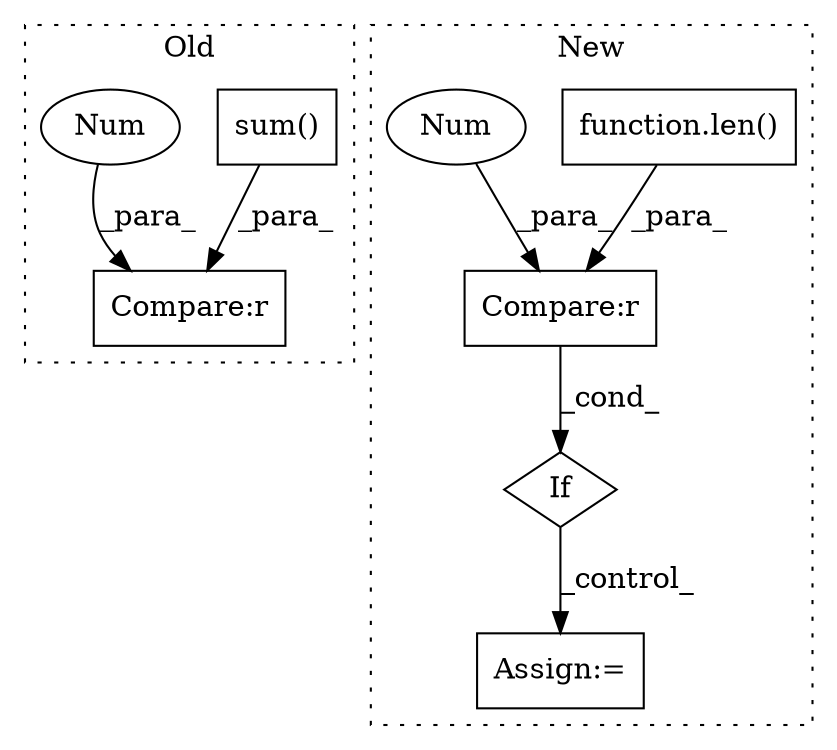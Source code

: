 digraph G {
subgraph cluster0 {
1 [label="sum()" a="75" s="11830" l="14" shape="box"];
7 [label="Compare:r" a="40" s="11830" l="19" shape="box"];
8 [label="Num" a="76" s="11848" l="1" shape="ellipse"];
label = "Old";
style="dotted";
}
subgraph cluster1 {
2 [label="function.len()" a="75" s="14330,14343" l="4,1" shape="box"];
3 [label="Compare:r" a="40" s="14330" l="19" shape="box"];
4 [label="Num" a="76" s="14348" l="1" shape="ellipse"];
5 [label="If" a="96" s="14327" l="3" shape="diamond"];
6 [label="Assign:=" a="68" s="14376" l="3" shape="box"];
label = "New";
style="dotted";
}
1 -> 7 [label="_para_"];
2 -> 3 [label="_para_"];
3 -> 5 [label="_cond_"];
4 -> 3 [label="_para_"];
5 -> 6 [label="_control_"];
8 -> 7 [label="_para_"];
}